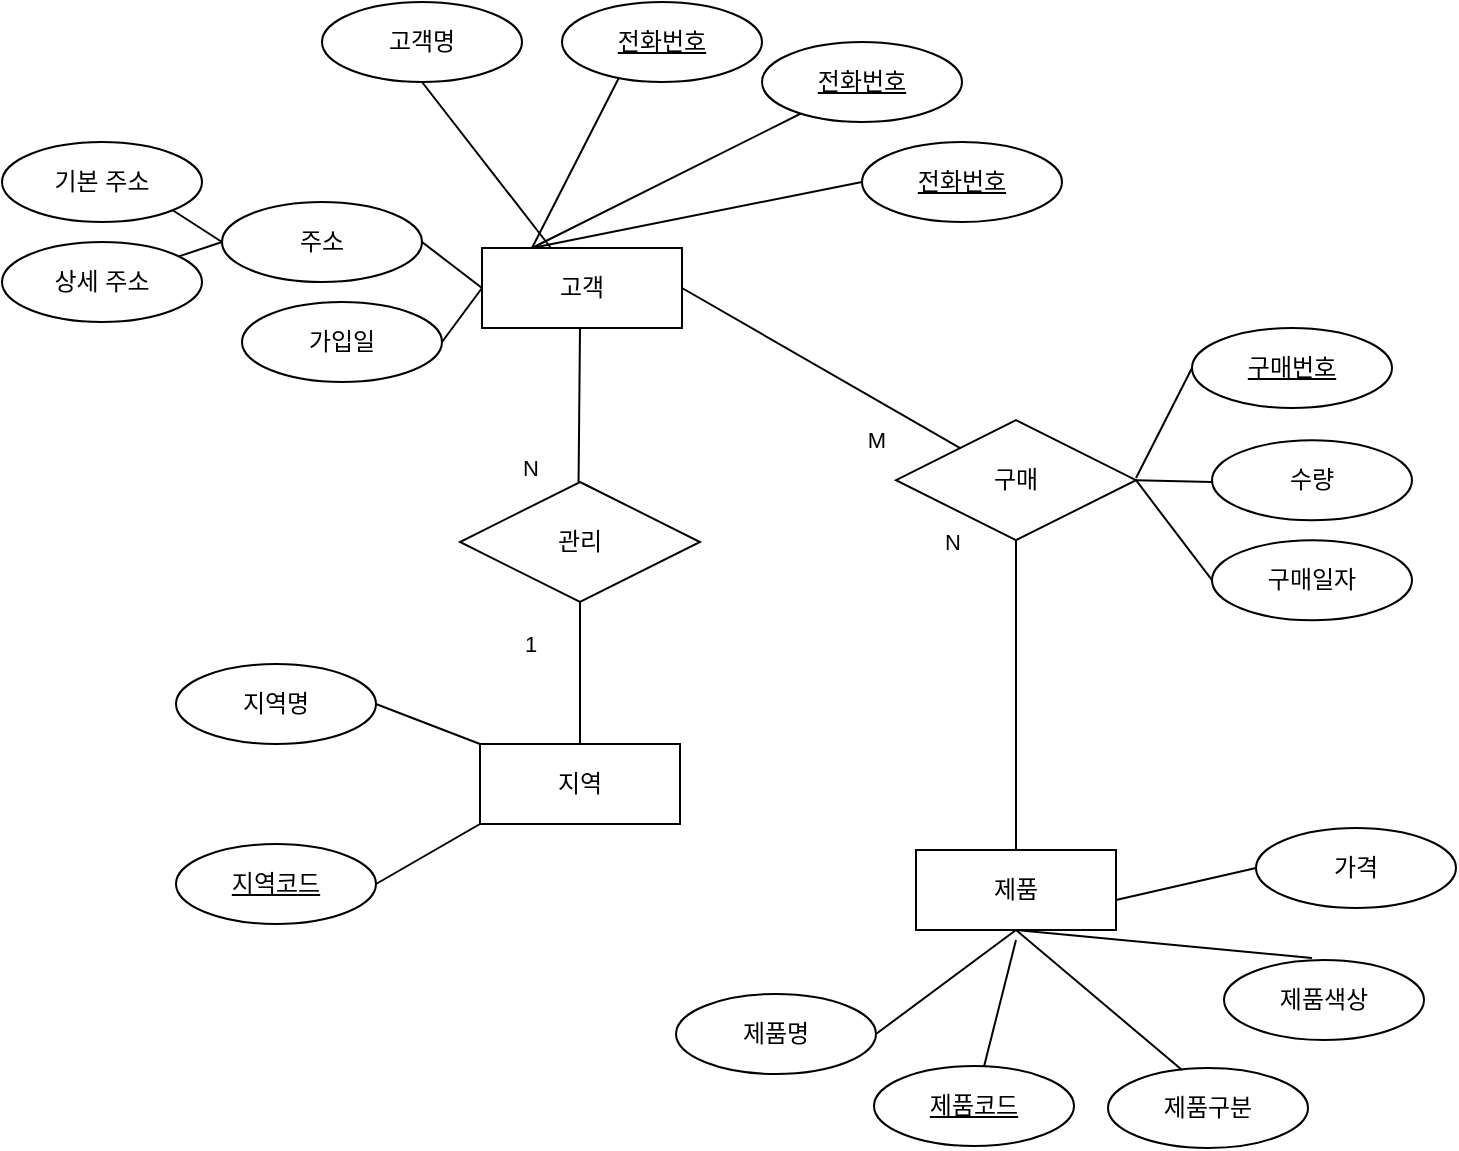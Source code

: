 <mxfile version="23.1.1" type="github">
  <diagram name="페이지-1" id="2j_Kgk0AOY-v1cz8bwEK">
    <mxGraphModel dx="1434" dy="746" grid="1" gridSize="10" guides="1" tooltips="1" connect="1" arrows="1" fold="1" page="1" pageScale="1" pageWidth="827" pageHeight="1169" math="0" shadow="0">
      <root>
        <mxCell id="0" />
        <mxCell id="1" parent="0" />
        <mxCell id="XBCSh-ro25Oap2HENSft-2" value="고객명" style="ellipse;whiteSpace=wrap;html=1;align=center;" parent="1" vertex="1">
          <mxGeometry x="195" y="260" width="100" height="40" as="geometry" />
        </mxCell>
        <mxCell id="XBCSh-ro25Oap2HENSft-3" value="" style="endArrow=none;html=1;rounded=0;exitX=0.5;exitY=1;exitDx=0;exitDy=0;" parent="1" source="XBCSh-ro25Oap2HENSft-2" target="jm1n17PjCKHJLXdIWwu5-21" edge="1">
          <mxGeometry relative="1" as="geometry">
            <mxPoint x="245" y="380" as="sourcePoint" />
            <mxPoint x="302.5" y="360" as="targetPoint" />
          </mxGeometry>
        </mxCell>
        <mxCell id="XBCSh-ro25Oap2HENSft-6" value="" style="endArrow=none;html=1;rounded=0;exitX=0.35;exitY=1.075;exitDx=0;exitDy=0;exitPerimeter=0;entryX=0.25;entryY=0;entryDx=0;entryDy=0;" parent="1" target="jm1n17PjCKHJLXdIWwu5-21" edge="1">
          <mxGeometry relative="1" as="geometry">
            <mxPoint x="440" y="313" as="sourcePoint" />
            <mxPoint x="362.836" y="360" as="targetPoint" />
          </mxGeometry>
        </mxCell>
        <mxCell id="XBCSh-ro25Oap2HENSft-7" value="전화번호" style="ellipse;whiteSpace=wrap;html=1;align=center;fontStyle=4;" parent="1" vertex="1">
          <mxGeometry x="415" y="280" width="100" height="40" as="geometry" />
        </mxCell>
        <mxCell id="XBCSh-ro25Oap2HENSft-8" value="" style="endArrow=none;html=1;rounded=0;exitX=0.5;exitY=1;exitDx=0;exitDy=0;entryX=0.25;entryY=0;entryDx=0;entryDy=0;" parent="1" target="jm1n17PjCKHJLXdIWwu5-21" edge="1">
          <mxGeometry relative="1" as="geometry">
            <mxPoint x="347.5" y="290" as="sourcePoint" />
            <mxPoint x="330" y="360" as="targetPoint" />
          </mxGeometry>
        </mxCell>
        <mxCell id="jm1n17PjCKHJLXdIWwu5-1" value="전화번호" style="ellipse;whiteSpace=wrap;html=1;align=center;fontStyle=4;" vertex="1" parent="1">
          <mxGeometry x="315" y="260" width="100" height="40" as="geometry" />
        </mxCell>
        <mxCell id="jm1n17PjCKHJLXdIWwu5-2" value="전화번호" style="ellipse;whiteSpace=wrap;html=1;align=center;fontStyle=4;" vertex="1" parent="1">
          <mxGeometry x="465" y="330" width="100" height="40" as="geometry" />
        </mxCell>
        <mxCell id="jm1n17PjCKHJLXdIWwu5-3" value="" style="endArrow=none;html=1;rounded=0;exitX=0;exitY=0.5;exitDx=0;exitDy=0;entryX=0.25;entryY=0;entryDx=0;entryDy=0;" edge="1" parent="1" source="jm1n17PjCKHJLXdIWwu5-2" target="jm1n17PjCKHJLXdIWwu5-21">
          <mxGeometry relative="1" as="geometry">
            <mxPoint x="462" y="340" as="sourcePoint" />
            <mxPoint x="385" y="370" as="targetPoint" />
          </mxGeometry>
        </mxCell>
        <mxCell id="jm1n17PjCKHJLXdIWwu5-4" value="주소" style="ellipse;whiteSpace=wrap;html=1;align=center;" vertex="1" parent="1">
          <mxGeometry x="145" y="360" width="100" height="40" as="geometry" />
        </mxCell>
        <mxCell id="jm1n17PjCKHJLXdIWwu5-5" value="기본 주소" style="ellipse;whiteSpace=wrap;html=1;align=center;" vertex="1" parent="1">
          <mxGeometry x="35" y="330" width="100" height="40" as="geometry" />
        </mxCell>
        <mxCell id="jm1n17PjCKHJLXdIWwu5-6" value="상세 주소" style="ellipse;whiteSpace=wrap;html=1;align=center;" vertex="1" parent="1">
          <mxGeometry x="35" y="380" width="100" height="40" as="geometry" />
        </mxCell>
        <mxCell id="jm1n17PjCKHJLXdIWwu5-8" value="" style="endArrow=none;html=1;rounded=0;exitX=1;exitY=1;exitDx=0;exitDy=0;entryX=0;entryY=0.5;entryDx=0;entryDy=0;" edge="1" parent="1" source="jm1n17PjCKHJLXdIWwu5-5" target="jm1n17PjCKHJLXdIWwu5-4">
          <mxGeometry relative="1" as="geometry">
            <mxPoint x="122" y="390" as="sourcePoint" />
            <mxPoint x="152" y="390" as="targetPoint" />
          </mxGeometry>
        </mxCell>
        <mxCell id="jm1n17PjCKHJLXdIWwu5-9" value="" style="endArrow=none;html=1;rounded=0;entryX=0;entryY=0.5;entryDx=0;entryDy=0;" edge="1" parent="1" source="jm1n17PjCKHJLXdIWwu5-6" target="jm1n17PjCKHJLXdIWwu5-4">
          <mxGeometry relative="1" as="geometry">
            <mxPoint x="130" y="374" as="sourcePoint" />
            <mxPoint x="155" y="390" as="targetPoint" />
          </mxGeometry>
        </mxCell>
        <mxCell id="jm1n17PjCKHJLXdIWwu5-10" value="가입일" style="ellipse;whiteSpace=wrap;html=1;align=center;" vertex="1" parent="1">
          <mxGeometry x="155" y="410" width="100" height="40" as="geometry" />
        </mxCell>
        <mxCell id="jm1n17PjCKHJLXdIWwu5-11" value="" style="endArrow=none;html=1;rounded=0;exitX=1;exitY=0.5;exitDx=0;exitDy=0;entryX=0;entryY=0.5;entryDx=0;entryDy=0;" edge="1" parent="1" source="jm1n17PjCKHJLXdIWwu5-10" target="jm1n17PjCKHJLXdIWwu5-21">
          <mxGeometry relative="1" as="geometry">
            <mxPoint x="255" y="390" as="sourcePoint" />
            <mxPoint x="285" y="400" as="targetPoint" />
          </mxGeometry>
        </mxCell>
        <mxCell id="jm1n17PjCKHJLXdIWwu5-13" value="" style="endArrow=none;html=1;rounded=0;entryX=0.5;entryY=1;entryDx=0;entryDy=0;" edge="1" parent="1">
          <mxGeometry relative="1" as="geometry">
            <mxPoint x="323.279" y="500.14" as="sourcePoint" />
            <mxPoint x="324" y="423" as="targetPoint" />
          </mxGeometry>
        </mxCell>
        <mxCell id="jm1n17PjCKHJLXdIWwu5-53" value="N" style="edgeLabel;html=1;align=center;verticalAlign=middle;resizable=0;points=[];" vertex="1" connectable="0" parent="jm1n17PjCKHJLXdIWwu5-13">
          <mxGeometry x="-0.012" y="3" relative="1" as="geometry">
            <mxPoint x="-22" y="31" as="offset" />
          </mxGeometry>
        </mxCell>
        <mxCell id="jm1n17PjCKHJLXdIWwu5-18" value="지역명" style="ellipse;whiteSpace=wrap;html=1;align=center;" vertex="1" parent="1">
          <mxGeometry x="122" y="591" width="100" height="40" as="geometry" />
        </mxCell>
        <mxCell id="jm1n17PjCKHJLXdIWwu5-19" value="지역코드" style="ellipse;whiteSpace=wrap;html=1;align=center;fontStyle=4;" vertex="1" parent="1">
          <mxGeometry x="122" y="681" width="100" height="40" as="geometry" />
        </mxCell>
        <mxCell id="jm1n17PjCKHJLXdIWwu5-21" value="고객" style="whiteSpace=wrap;html=1;align=center;" vertex="1" parent="1">
          <mxGeometry x="275" y="383" width="100" height="40" as="geometry" />
        </mxCell>
        <mxCell id="jm1n17PjCKHJLXdIWwu5-22" value="지역" style="whiteSpace=wrap;html=1;align=center;" vertex="1" parent="1">
          <mxGeometry x="274" y="631" width="100" height="40" as="geometry" />
        </mxCell>
        <mxCell id="jm1n17PjCKHJLXdIWwu5-23" value="" style="endArrow=none;html=1;rounded=0;exitX=1;exitY=0.5;exitDx=0;exitDy=0;entryX=0;entryY=0;entryDx=0;entryDy=0;" edge="1" parent="1" source="jm1n17PjCKHJLXdIWwu5-18" target="jm1n17PjCKHJLXdIWwu5-22">
          <mxGeometry relative="1" as="geometry">
            <mxPoint x="222" y="686" as="sourcePoint" />
            <mxPoint x="227" y="626" as="targetPoint" />
          </mxGeometry>
        </mxCell>
        <mxCell id="jm1n17PjCKHJLXdIWwu5-24" value="" style="endArrow=none;html=1;rounded=0;exitX=1;exitY=0.5;exitDx=0;exitDy=0;entryX=0;entryY=1;entryDx=0;entryDy=0;" edge="1" parent="1" source="jm1n17PjCKHJLXdIWwu5-19" target="jm1n17PjCKHJLXdIWwu5-22">
          <mxGeometry relative="1" as="geometry">
            <mxPoint x="232" y="621" as="sourcePoint" />
            <mxPoint x="266" y="641" as="targetPoint" />
          </mxGeometry>
        </mxCell>
        <mxCell id="jm1n17PjCKHJLXdIWwu5-26" value="" style="endArrow=none;html=1;rounded=0;exitX=1;exitY=0.5;exitDx=0;exitDy=0;entryX=0;entryY=0.5;entryDx=0;entryDy=0;" edge="1" parent="1" source="jm1n17PjCKHJLXdIWwu5-4" target="jm1n17PjCKHJLXdIWwu5-21">
          <mxGeometry relative="1" as="geometry">
            <mxPoint x="255" y="310" as="sourcePoint" />
            <mxPoint x="318" y="370" as="targetPoint" />
          </mxGeometry>
        </mxCell>
        <mxCell id="jm1n17PjCKHJLXdIWwu5-33" value="제품" style="whiteSpace=wrap;html=1;align=center;" vertex="1" parent="1">
          <mxGeometry x="492" y="684" width="100" height="40" as="geometry" />
        </mxCell>
        <mxCell id="jm1n17PjCKHJLXdIWwu5-34" value="제품명" style="ellipse;whiteSpace=wrap;html=1;align=center;" vertex="1" parent="1">
          <mxGeometry x="372" y="756" width="100" height="40" as="geometry" />
        </mxCell>
        <mxCell id="jm1n17PjCKHJLXdIWwu5-35" value="제품코드" style="ellipse;whiteSpace=wrap;html=1;align=center;fontStyle=4;" vertex="1" parent="1">
          <mxGeometry x="471" y="792" width="100" height="40" as="geometry" />
        </mxCell>
        <mxCell id="jm1n17PjCKHJLXdIWwu5-36" value="" style="endArrow=none;html=1;rounded=0;exitX=1;exitY=0.5;exitDx=0;exitDy=0;entryX=0.5;entryY=1;entryDx=0;entryDy=0;" edge="1" parent="1" source="jm1n17PjCKHJLXdIWwu5-34" target="jm1n17PjCKHJLXdIWwu5-33">
          <mxGeometry relative="1" as="geometry">
            <mxPoint x="184" y="684" as="sourcePoint" />
            <mxPoint x="218" y="704" as="targetPoint" />
          </mxGeometry>
        </mxCell>
        <mxCell id="jm1n17PjCKHJLXdIWwu5-37" value="" style="endArrow=none;html=1;rounded=0;" edge="1" parent="1" source="jm1n17PjCKHJLXdIWwu5-35">
          <mxGeometry relative="1" as="geometry">
            <mxPoint x="184" y="774" as="sourcePoint" />
            <mxPoint x="542" y="729" as="targetPoint" />
          </mxGeometry>
        </mxCell>
        <mxCell id="jm1n17PjCKHJLXdIWwu5-38" value="제품구분" style="ellipse;whiteSpace=wrap;html=1;align=center;" vertex="1" parent="1">
          <mxGeometry x="588" y="793" width="100" height="40" as="geometry" />
        </mxCell>
        <mxCell id="jm1n17PjCKHJLXdIWwu5-39" value="제품색상" style="ellipse;whiteSpace=wrap;html=1;align=center;" vertex="1" parent="1">
          <mxGeometry x="646" y="739" width="100" height="40" as="geometry" />
        </mxCell>
        <mxCell id="jm1n17PjCKHJLXdIWwu5-40" value="가격" style="ellipse;whiteSpace=wrap;html=1;align=center;" vertex="1" parent="1">
          <mxGeometry x="662" y="673" width="100" height="40" as="geometry" />
        </mxCell>
        <mxCell id="jm1n17PjCKHJLXdIWwu5-41" value="" style="endArrow=none;html=1;rounded=0;exitX=0.37;exitY=0.025;exitDx=0;exitDy=0;entryX=0;entryY=0.5;entryDx=0;entryDy=0;exitPerimeter=0;" edge="1" parent="1" source="jm1n17PjCKHJLXdIWwu5-38">
          <mxGeometry relative="1" as="geometry">
            <mxPoint x="522" y="764" as="sourcePoint" />
            <mxPoint x="542" y="724" as="targetPoint" />
          </mxGeometry>
        </mxCell>
        <mxCell id="jm1n17PjCKHJLXdIWwu5-42" value="" style="endArrow=none;html=1;rounded=0;exitX=0.44;exitY=-0.025;exitDx=0;exitDy=0;entryX=0.5;entryY=1;entryDx=0;entryDy=0;exitPerimeter=0;" edge="1" parent="1" source="jm1n17PjCKHJLXdIWwu5-39" target="jm1n17PjCKHJLXdIWwu5-33">
          <mxGeometry relative="1" as="geometry">
            <mxPoint x="534" y="786" as="sourcePoint" />
            <mxPoint x="552" y="734" as="targetPoint" />
          </mxGeometry>
        </mxCell>
        <mxCell id="jm1n17PjCKHJLXdIWwu5-44" value="" style="endArrow=none;html=1;rounded=0;exitX=0;exitY=0.5;exitDx=0;exitDy=0;" edge="1" parent="1" source="jm1n17PjCKHJLXdIWwu5-40">
          <mxGeometry relative="1" as="geometry">
            <mxPoint x="686" y="764" as="sourcePoint" />
            <mxPoint x="592" y="709" as="targetPoint" />
          </mxGeometry>
        </mxCell>
        <mxCell id="jm1n17PjCKHJLXdIWwu5-49" value="관리" style="shape=rhombus;perimeter=rhombusPerimeter;whiteSpace=wrap;html=1;align=center;" vertex="1" parent="1">
          <mxGeometry x="264" y="500" width="120" height="60" as="geometry" />
        </mxCell>
        <mxCell id="jm1n17PjCKHJLXdIWwu5-50" value="" style="endArrow=none;html=1;rounded=0;entryX=0.5;entryY=1;entryDx=0;entryDy=0;exitX=0.5;exitY=0;exitDx=0;exitDy=0;" edge="1" parent="1" source="jm1n17PjCKHJLXdIWwu5-22" target="jm1n17PjCKHJLXdIWwu5-49">
          <mxGeometry relative="1" as="geometry">
            <mxPoint x="331" y="511" as="sourcePoint" />
            <mxPoint x="340" y="410" as="targetPoint" />
          </mxGeometry>
        </mxCell>
        <mxCell id="jm1n17PjCKHJLXdIWwu5-54" value="1" style="edgeLabel;html=1;align=center;verticalAlign=middle;resizable=0;points=[];" vertex="1" connectable="0" parent="1">
          <mxGeometry x="296.634" y="569.113" as="geometry">
            <mxPoint x="2" y="12" as="offset" />
          </mxGeometry>
        </mxCell>
        <mxCell id="jm1n17PjCKHJLXdIWwu5-55" value="구매" style="shape=rhombus;perimeter=rhombusPerimeter;whiteSpace=wrap;html=1;align=center;" vertex="1" parent="1">
          <mxGeometry x="482" y="469.11" width="120" height="60" as="geometry" />
        </mxCell>
        <mxCell id="jm1n17PjCKHJLXdIWwu5-56" value="구매번호" style="ellipse;whiteSpace=wrap;html=1;align=center;fontStyle=4;" vertex="1" parent="1">
          <mxGeometry x="630" y="423" width="100" height="40" as="geometry" />
        </mxCell>
        <mxCell id="jm1n17PjCKHJLXdIWwu5-57" value="수량" style="ellipse;whiteSpace=wrap;html=1;align=center;" vertex="1" parent="1">
          <mxGeometry x="640" y="479.11" width="100" height="40" as="geometry" />
        </mxCell>
        <mxCell id="jm1n17PjCKHJLXdIWwu5-58" value="구매일자" style="ellipse;whiteSpace=wrap;html=1;align=center;" vertex="1" parent="1">
          <mxGeometry x="640" y="529.11" width="100" height="40" as="geometry" />
        </mxCell>
        <mxCell id="jm1n17PjCKHJLXdIWwu5-59" value="" style="endArrow=none;html=1;rounded=0;entryX=1;entryY=0.5;entryDx=0;entryDy=0;" edge="1" parent="1" source="jm1n17PjCKHJLXdIWwu5-55" target="jm1n17PjCKHJLXdIWwu5-21">
          <mxGeometry relative="1" as="geometry">
            <mxPoint x="412" y="492" as="sourcePoint" />
            <mxPoint x="432" y="420" as="targetPoint" />
          </mxGeometry>
        </mxCell>
        <mxCell id="jm1n17PjCKHJLXdIWwu5-66" value="M" style="edgeLabel;html=1;align=center;verticalAlign=middle;resizable=0;points=[];" vertex="1" connectable="0" parent="jm1n17PjCKHJLXdIWwu5-59">
          <mxGeometry x="0.037" y="-4" relative="1" as="geometry">
            <mxPoint x="28" y="41" as="offset" />
          </mxGeometry>
        </mxCell>
        <mxCell id="jm1n17PjCKHJLXdIWwu5-60" value="" style="endArrow=none;html=1;rounded=0;exitX=0;exitY=0.5;exitDx=0;exitDy=0;" edge="1" parent="1" source="jm1n17PjCKHJLXdIWwu5-56">
          <mxGeometry relative="1" as="geometry">
            <mxPoint x="672" y="482" as="sourcePoint" />
            <mxPoint x="602" y="498" as="targetPoint" />
          </mxGeometry>
        </mxCell>
        <mxCell id="jm1n17PjCKHJLXdIWwu5-61" value="" style="endArrow=none;html=1;rounded=0;exitX=0;exitY=0.5;exitDx=0;exitDy=0;entryX=1;entryY=0.5;entryDx=0;entryDy=0;" edge="1" parent="1" target="jm1n17PjCKHJLXdIWwu5-55">
          <mxGeometry relative="1" as="geometry">
            <mxPoint x="640" y="500" as="sourcePoint" />
            <mxPoint x="612" y="555" as="targetPoint" />
          </mxGeometry>
        </mxCell>
        <mxCell id="jm1n17PjCKHJLXdIWwu5-62" value="" style="endArrow=none;html=1;rounded=0;exitX=0;exitY=0.5;exitDx=0;exitDy=0;entryX=1;entryY=0.5;entryDx=0;entryDy=0;" edge="1" parent="1" source="jm1n17PjCKHJLXdIWwu5-58" target="jm1n17PjCKHJLXdIWwu5-55">
          <mxGeometry relative="1" as="geometry">
            <mxPoint x="650" y="510" as="sourcePoint" />
            <mxPoint x="612" y="509" as="targetPoint" />
          </mxGeometry>
        </mxCell>
        <mxCell id="jm1n17PjCKHJLXdIWwu5-63" value="" style="endArrow=none;html=1;rounded=0;exitX=0.5;exitY=1;exitDx=0;exitDy=0;" edge="1" parent="1" source="jm1n17PjCKHJLXdIWwu5-55" target="jm1n17PjCKHJLXdIWwu5-33">
          <mxGeometry relative="1" as="geometry">
            <mxPoint x="524" y="493" as="sourcePoint" />
            <mxPoint x="540" y="680" as="targetPoint" />
          </mxGeometry>
        </mxCell>
        <mxCell id="jm1n17PjCKHJLXdIWwu5-67" value="N" style="edgeLabel;html=1;align=center;verticalAlign=middle;resizable=0;points=[];" vertex="1" connectable="0" parent="jm1n17PjCKHJLXdIWwu5-63">
          <mxGeometry x="-0.304" y="-1" relative="1" as="geometry">
            <mxPoint x="-31" y="-53" as="offset" />
          </mxGeometry>
        </mxCell>
      </root>
    </mxGraphModel>
  </diagram>
</mxfile>
